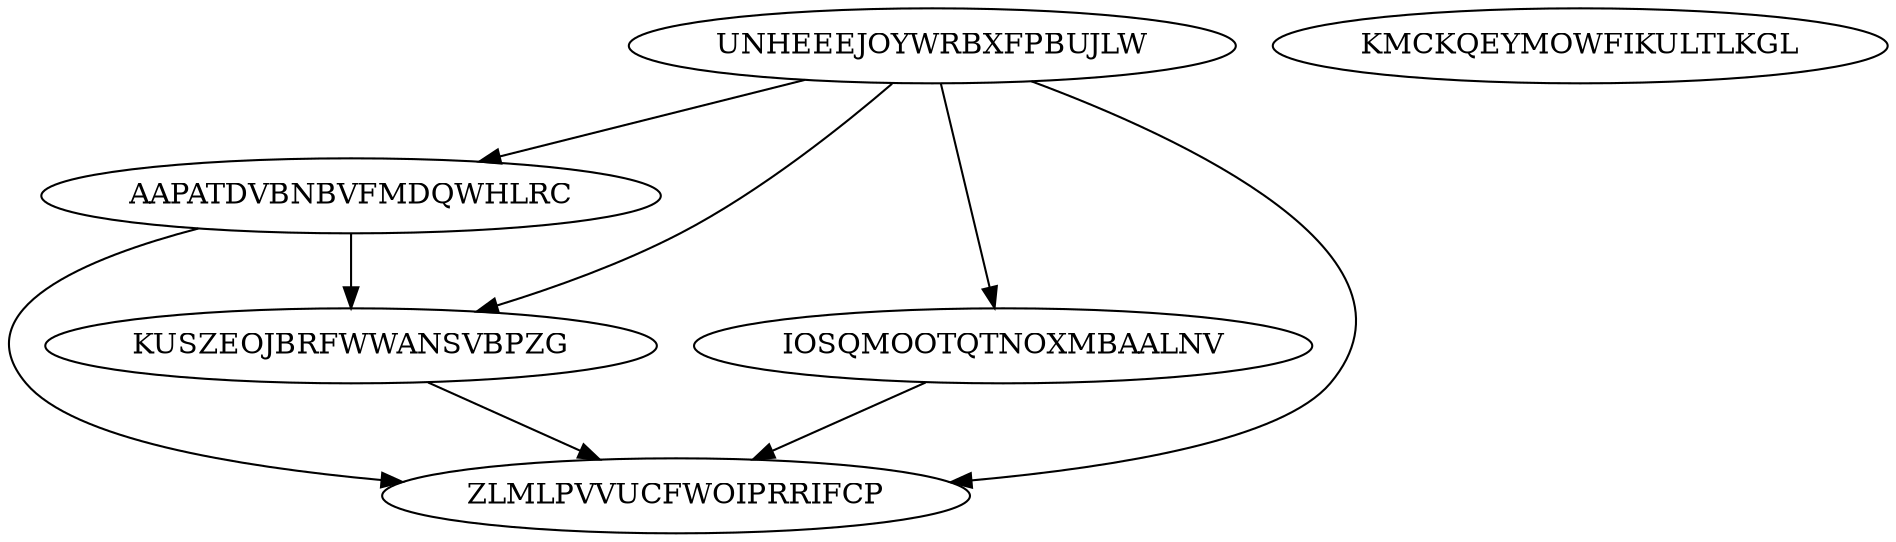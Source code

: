 digraph N6M8 {
	UNHEEEJOYWRBXFPBUJLW	[Weight=13];
	AAPATDVBNBVFMDQWHLRC	[Weight=18];
	KMCKQEYMOWFIKULTLKGL	[Weight=18];
	IOSQMOOTQTNOXMBAALNV	[Weight=16];
	KUSZEOJBRFWWANSVBPZG	[Weight=11];
	ZLMLPVVUCFWOIPRRIFCP	[Weight=15];
	AAPATDVBNBVFMDQWHLRC -> ZLMLPVVUCFWOIPRRIFCP [Weight=16];
	UNHEEEJOYWRBXFPBUJLW -> AAPATDVBNBVFMDQWHLRC [Weight=15];
	UNHEEEJOYWRBXFPBUJLW -> KUSZEOJBRFWWANSVBPZG [Weight=14];
	KUSZEOJBRFWWANSVBPZG -> ZLMLPVVUCFWOIPRRIFCP [Weight=19];
	UNHEEEJOYWRBXFPBUJLW -> ZLMLPVVUCFWOIPRRIFCP [Weight=16];
	IOSQMOOTQTNOXMBAALNV -> ZLMLPVVUCFWOIPRRIFCP [Weight=14];
	AAPATDVBNBVFMDQWHLRC -> KUSZEOJBRFWWANSVBPZG [Weight=13];
	UNHEEEJOYWRBXFPBUJLW -> IOSQMOOTQTNOXMBAALNV [Weight=10];
}
